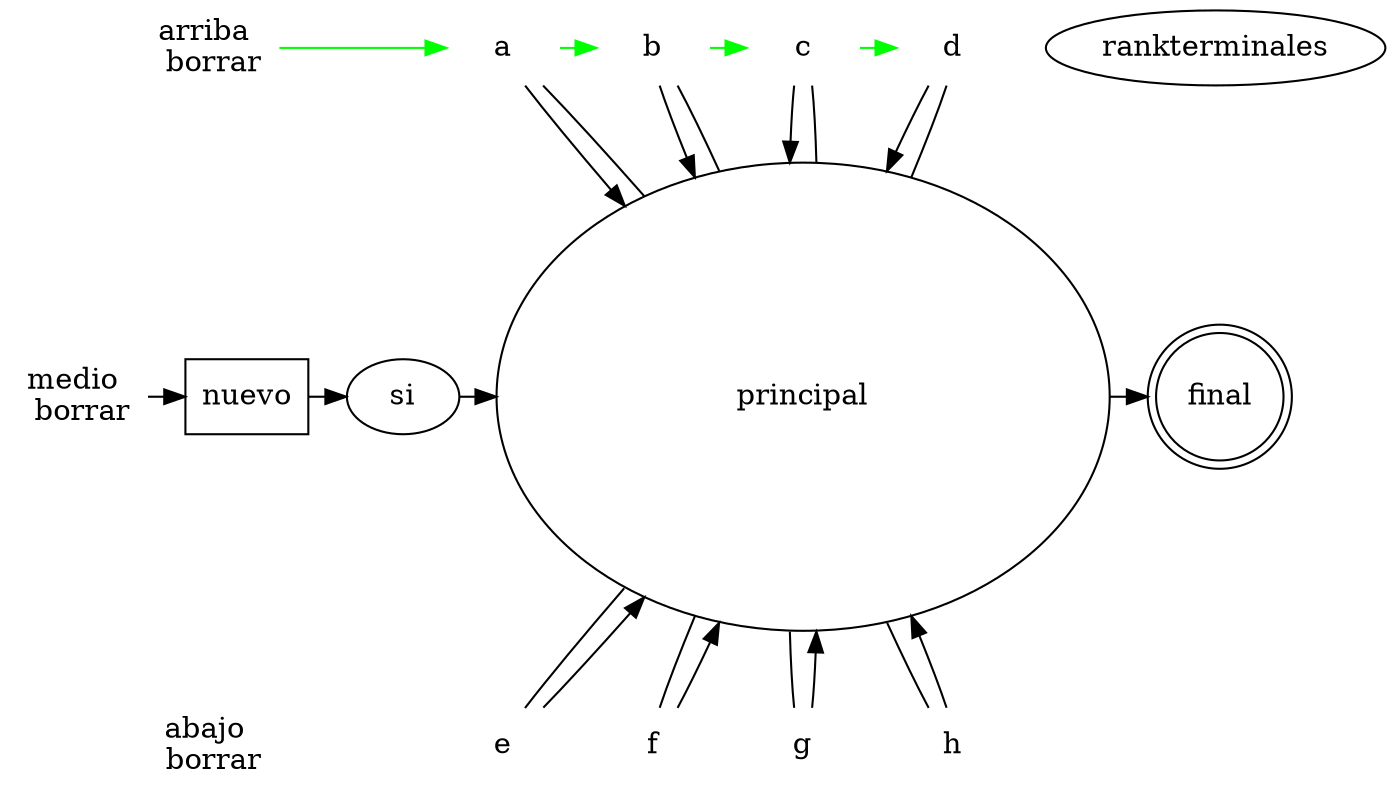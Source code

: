 digraph G {
    rankdir = TD
    /* Entities */
    a [shape = none];    
    b [shape = none]    
    c [shape = none];    
    d [shape = none];     
    ///// nodos arriba
    e [shape = none];    
    f [shape = none];    
    g [shape = none];    
    h [shape = none]     
    ///// nodos abajo
    nuevo  [shape= box];    
    principal [margin=1];   
    final [shape =doublecircle]         
    ///// nodos medios

    arriba [shape=none, label="arriba \n borrar"];    
    medio [shape=none, label="medio \n borrar"];      /// ver abajo
    abajo [shape=none, label="abajo \n borrar"];                                                /// nodos separadores
    
    /* Relationships */
    arriba -> medio -> abajo [color = white]

    medio  -> nuevo -> si -> principal -> final
    arriba -> a -> b -> c -> d [color = green]
    abajo  -> e -> f -> g -> h[color=white]rankterminales
    ###
    a -> principal;    principal -> a[ dir= none]
    b -> principal;    principal -> b[ dir= none]
    c -> principal;    principal -> c[ dir= none]
    d -> principal;    principal -> d[ dir= none]
    ###
    e -> principal;    principal -> e[ dir= none]
    f -> principal;    principal -> f[ dir= none]
    g -> principal;    principal -> g[ dir= none]
    h -> principal;    principal -> h[ dir= none]

    /* Ranks */
    { rank=same;arriba; a; b ; c ; d ;};
    { rank=same;medio ; nuevo ; final ; principal ; si};
    { rank=same;abajo ; e ; f ; g ; h};
}